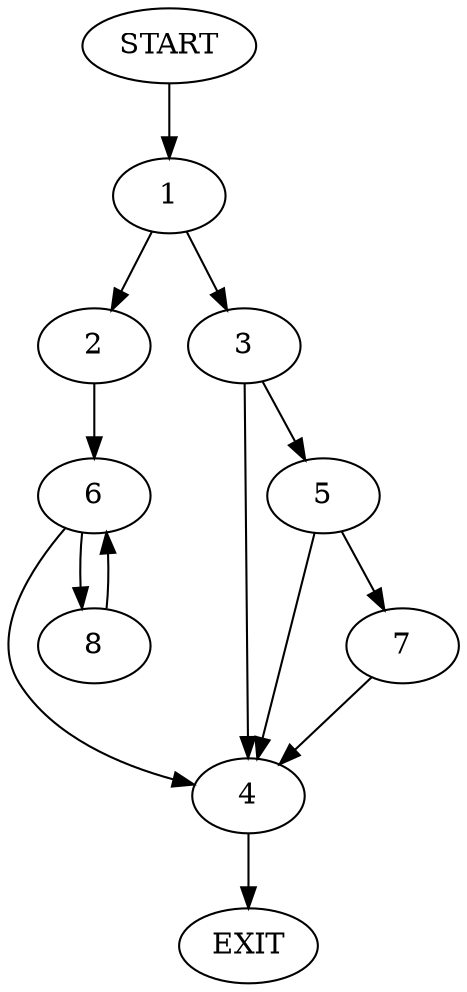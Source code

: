 digraph {
0 [label="START"]
9 [label="EXIT"]
0 -> 1
1 -> 2
1 -> 3
3 -> 4
3 -> 5
2 -> 6
5 -> 4
5 -> 7
4 -> 9
7 -> 4
6 -> 4
6 -> 8
8 -> 6
}
